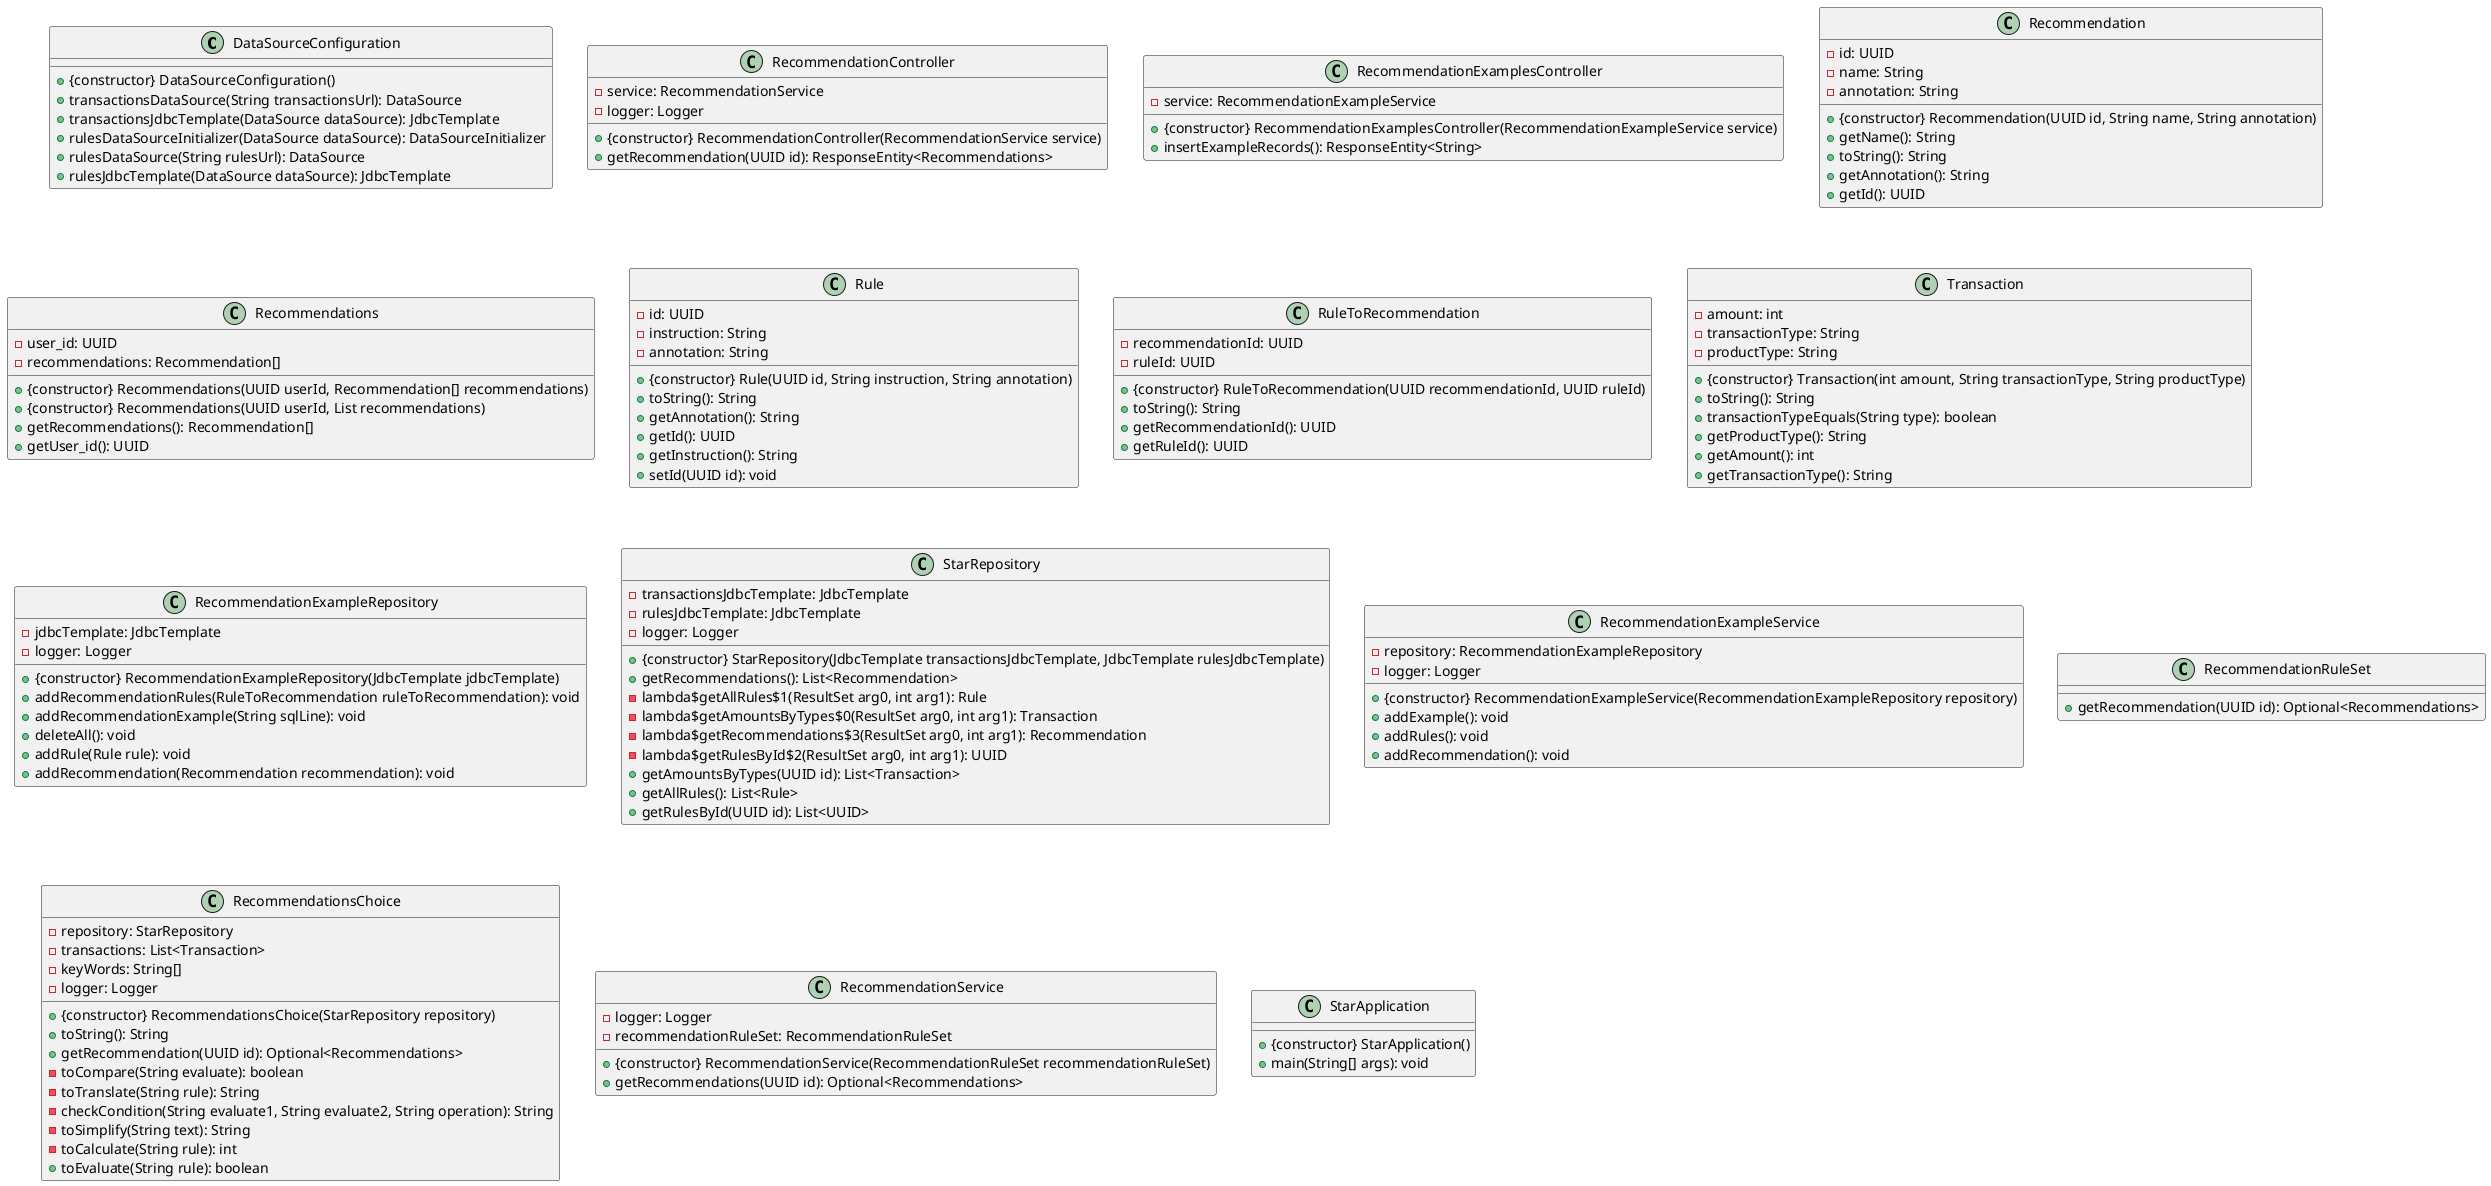 @startuml
class DataSourceConfiguration{
+{constructor} DataSourceConfiguration()
+transactionsDataSource(String transactionsUrl): DataSource
+transactionsJdbcTemplate(DataSource dataSource): JdbcTemplate
+rulesDataSourceInitializer(DataSource dataSource): DataSourceInitializer
+rulesDataSource(String rulesUrl): DataSource
+rulesJdbcTemplate(DataSource dataSource): JdbcTemplate
}

class RecommendationController{
-service: RecommendationService
-logger: Logger
+{constructor} RecommendationController(RecommendationService service)
+getRecommendation(UUID id): ResponseEntity<Recommendations>
}

class RecommendationExamplesController{
-service: RecommendationExampleService
+{constructor} RecommendationExamplesController(RecommendationExampleService service)
+insertExampleRecords(): ResponseEntity<String>
}

class Recommendation{
-id: UUID
-name: String
-annotation: String
+{constructor} Recommendation(UUID id, String name, String annotation)
+getName(): String
+toString(): String
+getAnnotation(): String
+getId(): UUID
}

class Recommendations{
-user_id: UUID
-recommendations: Recommendation[]
+{constructor} Recommendations(UUID userId, Recommendation[] recommendations)
+{constructor} Recommendations(UUID userId, List recommendations)
+getRecommendations(): Recommendation[]
+getUser_id(): UUID
}

class Rule{
-id: UUID
-instruction: String
-annotation: String
+{constructor} Rule(UUID id, String instruction, String annotation)
+toString(): String
+getAnnotation(): String
+getId(): UUID
+getInstruction(): String
+setId(UUID id): void
}

class RuleToRecommendation{
-recommendationId: UUID
-ruleId: UUID
+{constructor} RuleToRecommendation(UUID recommendationId, UUID ruleId)
+toString(): String
+getRecommendationId(): UUID
+getRuleId(): UUID
}

class Transaction{
-amount: int
-transactionType: String
-productType: String
+{constructor} Transaction(int amount, String transactionType, String productType)
+toString(): String
+transactionTypeEquals(String type): boolean
+getProductType(): String
+getAmount(): int
+getTransactionType(): String
}

class RecommendationExampleRepository{
-jdbcTemplate: JdbcTemplate
-logger: Logger
+{constructor} RecommendationExampleRepository(JdbcTemplate jdbcTemplate)
+addRecommendationRules(RuleToRecommendation ruleToRecommendation): void
+addRecommendationExample(String sqlLine): void
+deleteAll(): void
+addRule(Rule rule): void
+addRecommendation(Recommendation recommendation): void
}

class StarRepository{
-transactionsJdbcTemplate: JdbcTemplate
-rulesJdbcTemplate: JdbcTemplate
-logger: Logger
+{constructor} StarRepository(JdbcTemplate transactionsJdbcTemplate, JdbcTemplate rulesJdbcTemplate)
+getRecommendations(): List<Recommendation>
-lambda$getAllRules$1(ResultSet arg0, int arg1): Rule
-lambda$getAmountsByTypes$0(ResultSet arg0, int arg1): Transaction
-lambda$getRecommendations$3(ResultSet arg0, int arg1): Recommendation
-lambda$getRulesById$2(ResultSet arg0, int arg1): UUID
+getAmountsByTypes(UUID id): List<Transaction>
+getAllRules(): List<Rule>
+getRulesById(UUID id): List<UUID>
}

class RecommendationExampleService{
-repository: RecommendationExampleRepository
-logger: Logger
+{constructor} RecommendationExampleService(RecommendationExampleRepository repository)
+addExample(): void
+addRules(): void
+addRecommendation(): void
}

class RecommendationRuleSet{
+getRecommendation(UUID id): Optional<Recommendations>
}

class RecommendationsChoice{
-repository: StarRepository
-transactions: List<Transaction>
-keyWords: String[]
-logger: Logger
+{constructor} RecommendationsChoice(StarRepository repository)
+toString(): String
+getRecommendation(UUID id): Optional<Recommendations>
-toCompare(String evaluate): boolean
-toTranslate(String rule): String
-checkCondition(String evaluate1, String evaluate2, String operation): String
-toSimplify(String text): String
-toCalculate(String rule): int
+toEvaluate(String rule): boolean
}

class RecommendationService{
-logger: Logger
-recommendationRuleSet: RecommendationRuleSet
+{constructor} RecommendationService(RecommendationRuleSet recommendationRuleSet)
+getRecommendations(UUID id): Optional<Recommendations>
}

class StarApplication{
+{constructor} StarApplication()
+main(String[] args): void
}

@enduml
